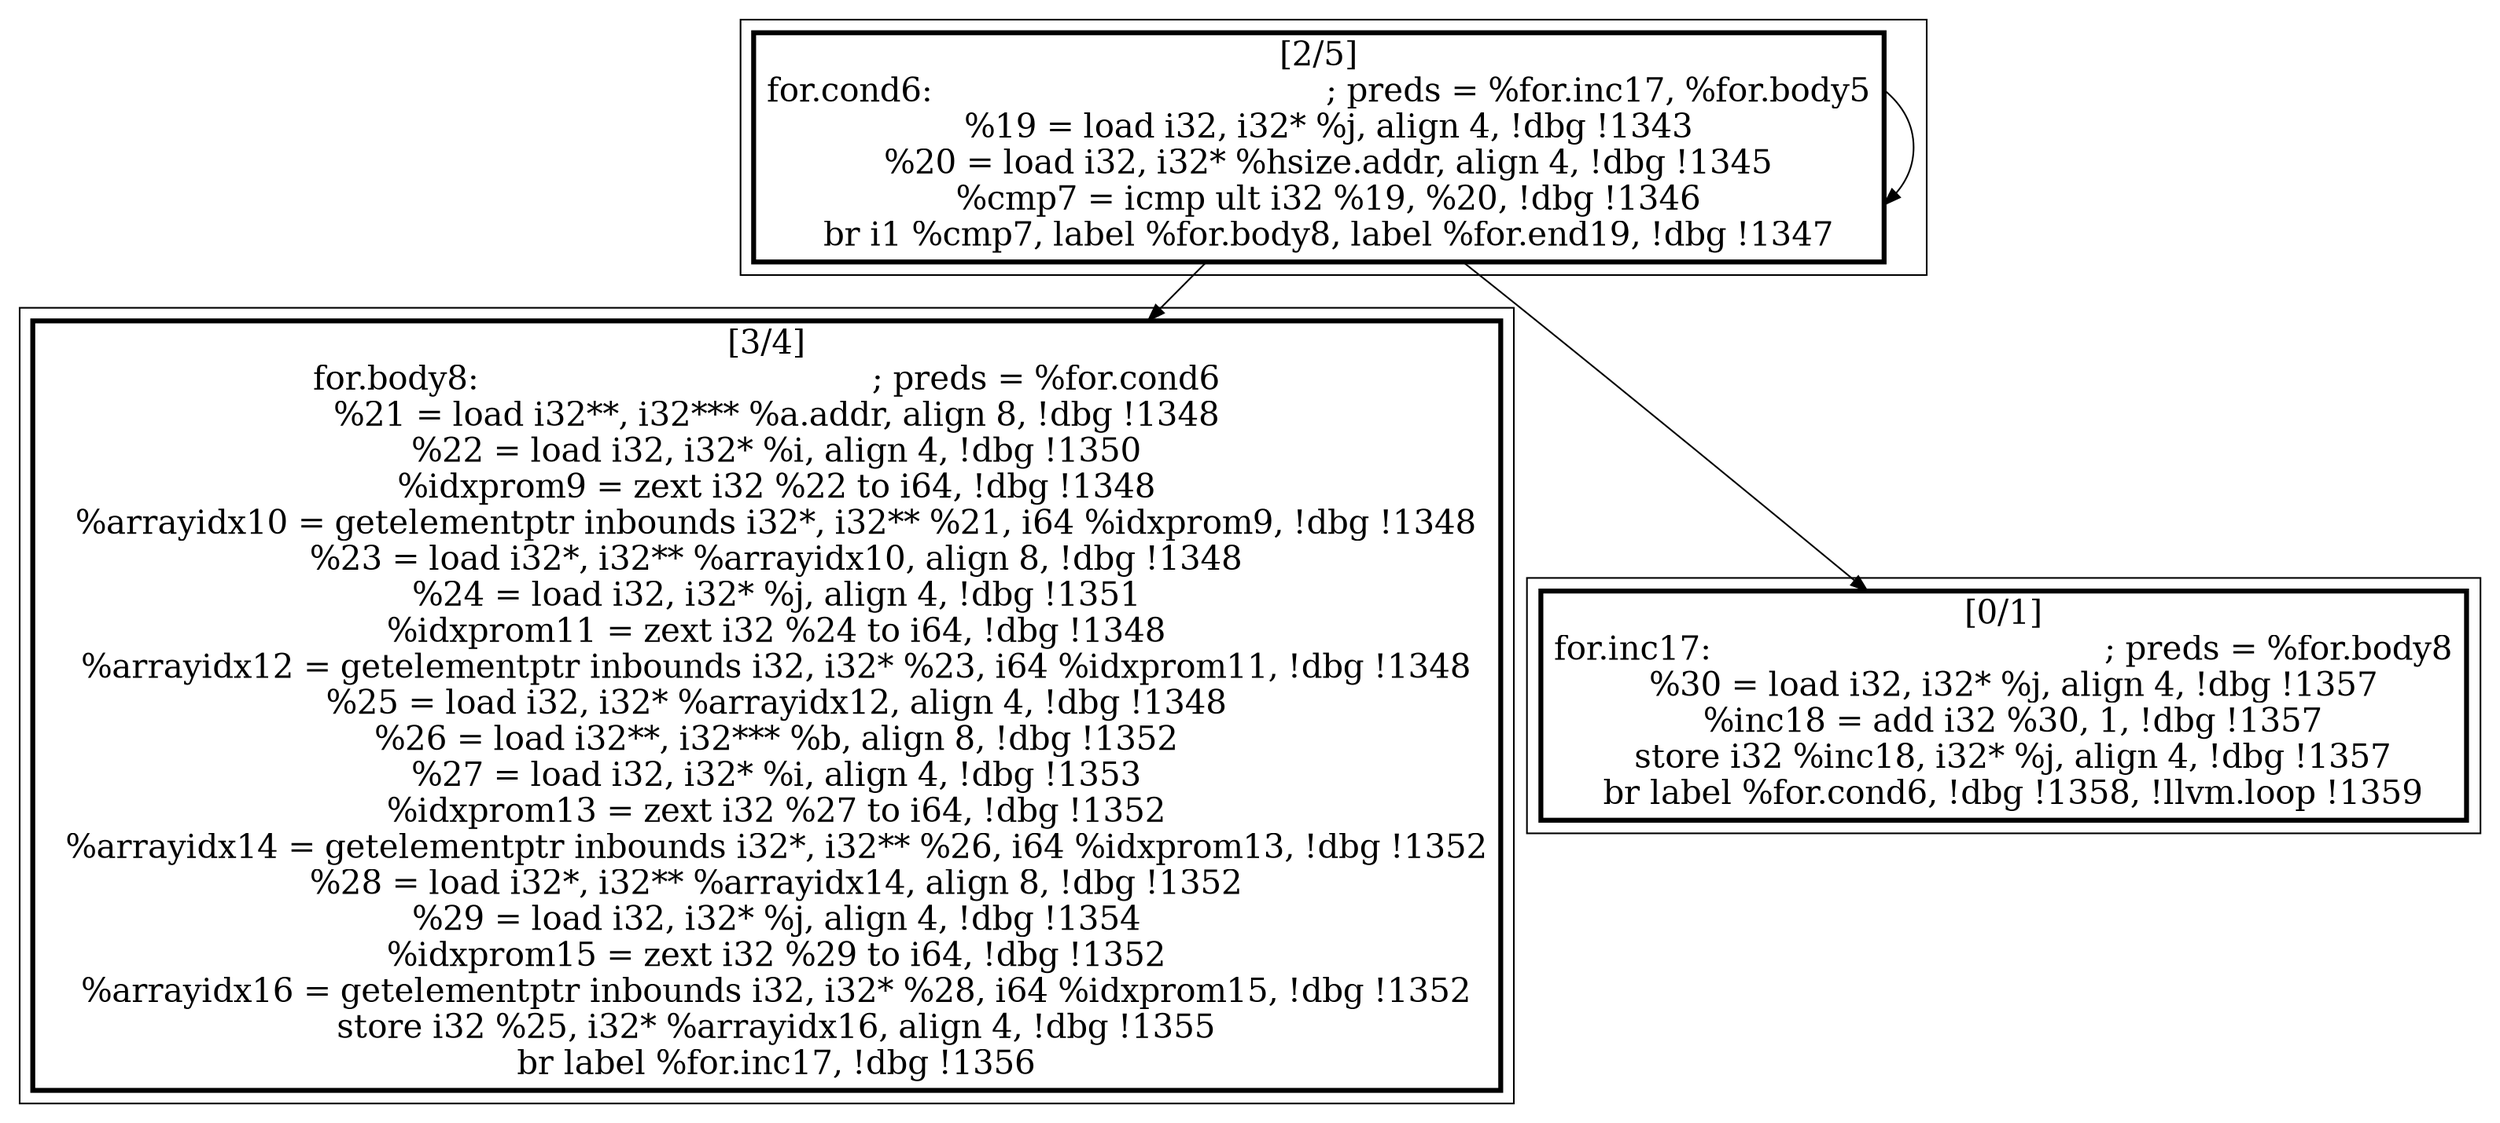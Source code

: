 
digraph G {



node183->node184 [ ]
node183->node182 [ ]
node183->node183 [ ]


subgraph cluster2 {


node184 [penwidth=3.0,fontsize=20,shape=rectangle,label="[3/4]
for.body8:                                        ; preds = %for.cond6
  %21 = load i32**, i32*** %a.addr, align 8, !dbg !1348
  %22 = load i32, i32* %i, align 4, !dbg !1350
  %idxprom9 = zext i32 %22 to i64, !dbg !1348
  %arrayidx10 = getelementptr inbounds i32*, i32** %21, i64 %idxprom9, !dbg !1348
  %23 = load i32*, i32** %arrayidx10, align 8, !dbg !1348
  %24 = load i32, i32* %j, align 4, !dbg !1351
  %idxprom11 = zext i32 %24 to i64, !dbg !1348
  %arrayidx12 = getelementptr inbounds i32, i32* %23, i64 %idxprom11, !dbg !1348
  %25 = load i32, i32* %arrayidx12, align 4, !dbg !1348
  %26 = load i32**, i32*** %b, align 8, !dbg !1352
  %27 = load i32, i32* %i, align 4, !dbg !1353
  %idxprom13 = zext i32 %27 to i64, !dbg !1352
  %arrayidx14 = getelementptr inbounds i32*, i32** %26, i64 %idxprom13, !dbg !1352
  %28 = load i32*, i32** %arrayidx14, align 8, !dbg !1352
  %29 = load i32, i32* %j, align 4, !dbg !1354
  %idxprom15 = zext i32 %29 to i64, !dbg !1352
  %arrayidx16 = getelementptr inbounds i32, i32* %28, i64 %idxprom15, !dbg !1352
  store i32 %25, i32* %arrayidx16, align 4, !dbg !1355
  br label %for.inc17, !dbg !1356
" ]



}

subgraph cluster0 {


node182 [penwidth=3.0,fontsize=20,shape=rectangle,label="[0/1]
for.inc17:                                        ; preds = %for.body8
  %30 = load i32, i32* %j, align 4, !dbg !1357
  %inc18 = add i32 %30, 1, !dbg !1357
  store i32 %inc18, i32* %j, align 4, !dbg !1357
  br label %for.cond6, !dbg !1358, !llvm.loop !1359
" ]



}

subgraph cluster1 {


node183 [penwidth=3.0,fontsize=20,shape=rectangle,label="[2/5]
for.cond6:                                        ; preds = %for.inc17, %for.body5
  %19 = load i32, i32* %j, align 4, !dbg !1343
  %20 = load i32, i32* %hsize.addr, align 4, !dbg !1345
  %cmp7 = icmp ult i32 %19, %20, !dbg !1346
  br i1 %cmp7, label %for.body8, label %for.end19, !dbg !1347
" ]



}

}
